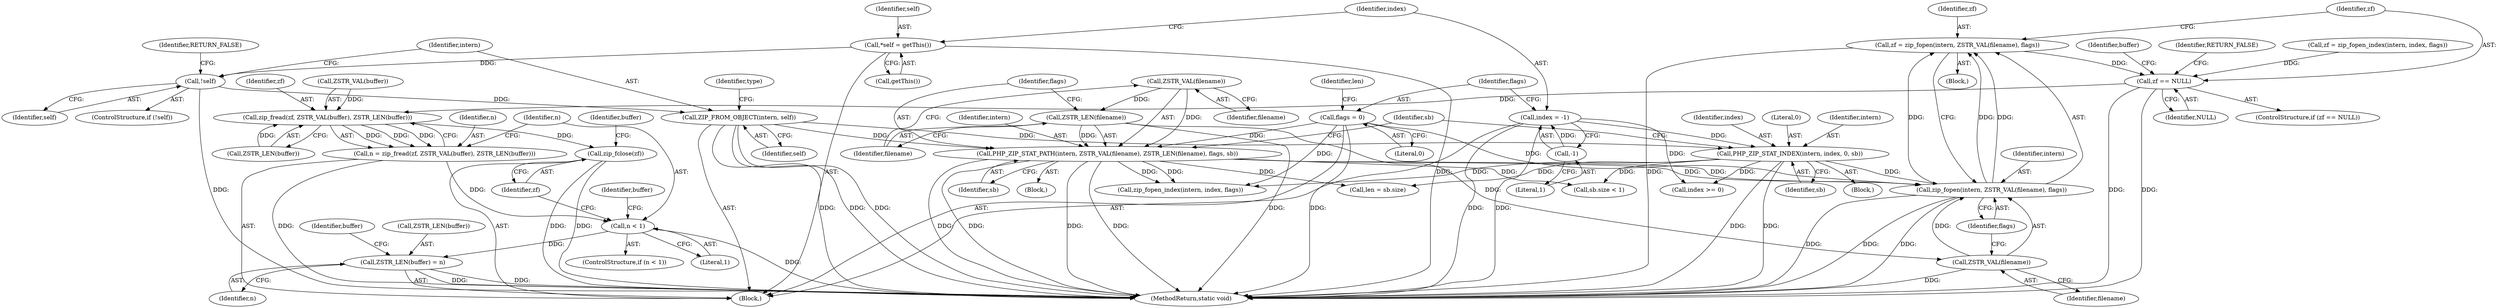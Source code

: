 digraph "0_php-src_3b8d4de300854b3517c7acb239b84f7726c1353c?w=1_0@API" {
"1000219" [label="(Call,zf = zip_fopen(intern, ZSTR_VAL(filename), flags))"];
"1000221" [label="(Call,zip_fopen(intern, ZSTR_VAL(filename), flags))"];
"1000159" [label="(Call,PHP_ZIP_STAT_PATH(intern, ZSTR_VAL(filename), ZSTR_LEN(filename), flags, sb))"];
"1000137" [label="(Call,ZIP_FROM_OBJECT(intern, self))"];
"1000133" [label="(Call,!self)"];
"1000108" [label="(Call,*self = getThis())"];
"1000161" [label="(Call,ZSTR_VAL(filename))"];
"1000163" [label="(Call,ZSTR_LEN(filename))"];
"1000119" [label="(Call,flags = 0)"];
"1000183" [label="(Call,PHP_ZIP_STAT_INDEX(intern, index, 0, sb))"];
"1000114" [label="(Call,index = -1)"];
"1000116" [label="(Call,-1)"];
"1000223" [label="(Call,ZSTR_VAL(filename))"];
"1000227" [label="(Call,zf == NULL)"];
"1000241" [label="(Call,zip_fread(zf, ZSTR_VAL(buffer), ZSTR_LEN(buffer)))"];
"1000239" [label="(Call,n = zip_fread(zf, ZSTR_VAL(buffer), ZSTR_LEN(buffer)))"];
"1000248" [label="(Call,n < 1)"];
"1000263" [label="(Call,ZSTR_LEN(buffer) = n)"];
"1000255" [label="(Call,zip_fclose(zf))"];
"1000139" [label="(Identifier,self)"];
"1000166" [label="(Identifier,sb)"];
"1000242" [label="(Identifier,zf)"];
"1000250" [label="(Literal,1)"];
"1000224" [label="(Identifier,filename)"];
"1000243" [label="(Call,ZSTR_VAL(buffer))"];
"1000220" [label="(Identifier,zf)"];
"1000247" [label="(ControlStructure,if (n < 1))"];
"1000221" [label="(Call,zip_fopen(intern, ZSTR_VAL(filename), flags))"];
"1000191" [label="(Identifier,sb)"];
"1000186" [label="(Literal,0)"];
"1000137" [label="(Call,ZIP_FROM_OBJECT(intern, self))"];
"1000223" [label="(Call,ZSTR_VAL(filename))"];
"1000256" [label="(Identifier,zf)"];
"1000222" [label="(Identifier,intern)"];
"1000249" [label="(Identifier,n)"];
"1000225" [label="(Identifier,flags)"];
"1000117" [label="(Literal,1)"];
"1000213" [label="(Call,zip_fopen_index(intern, index, flags))"];
"1000109" [label="(Identifier,self)"];
"1000248" [label="(Call,n < 1)"];
"1000165" [label="(Identifier,flags)"];
"1000189" [label="(Call,sb.size < 1)"];
"1000110" [label="(Call,getThis())"];
"1000120" [label="(Identifier,flags)"];
"1000184" [label="(Identifier,intern)"];
"1000219" [label="(Call,zf = zip_fopen(intern, ZSTR_VAL(filename), flags))"];
"1000161" [label="(Call,ZSTR_VAL(filename))"];
"1000142" [label="(Identifier,type)"];
"1000119" [label="(Call,flags = 0)"];
"1000164" [label="(Identifier,filename)"];
"1000136" [label="(Identifier,RETURN_FALSE)"];
"1000138" [label="(Identifier,intern)"];
"1000160" [label="(Identifier,intern)"];
"1000108" [label="(Call,*self = getThis())"];
"1000264" [label="(Call,ZSTR_LEN(buffer))"];
"1000211" [label="(Call,zf = zip_fopen_index(intern, index, flags))"];
"1000183" [label="(Call,PHP_ZIP_STAT_INDEX(intern, index, 0, sb))"];
"1000124" [label="(Identifier,len)"];
"1000245" [label="(Call,ZSTR_LEN(buffer))"];
"1000133" [label="(Call,!self)"];
"1000229" [label="(Identifier,NULL)"];
"1000240" [label="(Identifier,n)"];
"1000207" [label="(Call,index >= 0)"];
"1000266" [label="(Identifier,n)"];
"1000159" [label="(Call,PHP_ZIP_STAT_PATH(intern, ZSTR_VAL(filename), ZSTR_LEN(filename), flags, sb))"];
"1000187" [label="(Identifier,sb)"];
"1000162" [label="(Identifier,filename)"];
"1000168" [label="(Block,)"];
"1000255" [label="(Call,zip_fclose(zf))"];
"1000163" [label="(Call,ZSTR_LEN(filename))"];
"1000228" [label="(Identifier,zf)"];
"1000233" [label="(Identifier,buffer)"];
"1000269" [label="(MethodReturn,static void)"];
"1000116" [label="(Call,-1)"];
"1000241" [label="(Call,zip_fread(zf, ZSTR_VAL(buffer), ZSTR_LEN(buffer)))"];
"1000253" [label="(Identifier,buffer)"];
"1000201" [label="(Call,len = sb.size)"];
"1000115" [label="(Identifier,index)"];
"1000226" [label="(ControlStructure,if (zf == NULL))"];
"1000263" [label="(Call,ZSTR_LEN(buffer) = n)"];
"1000268" [label="(Identifier,buffer)"];
"1000134" [label="(Identifier,self)"];
"1000132" [label="(ControlStructure,if (!self))"];
"1000114" [label="(Call,index = -1)"];
"1000231" [label="(Identifier,RETURN_FALSE)"];
"1000260" [label="(Identifier,buffer)"];
"1000218" [label="(Block,)"];
"1000105" [label="(Block,)"];
"1000185" [label="(Identifier,index)"];
"1000121" [label="(Literal,0)"];
"1000239" [label="(Call,n = zip_fread(zf, ZSTR_VAL(buffer), ZSTR_LEN(buffer)))"];
"1000227" [label="(Call,zf == NULL)"];
"1000144" [label="(Block,)"];
"1000219" -> "1000218"  [label="AST: "];
"1000219" -> "1000221"  [label="CFG: "];
"1000220" -> "1000219"  [label="AST: "];
"1000221" -> "1000219"  [label="AST: "];
"1000228" -> "1000219"  [label="CFG: "];
"1000219" -> "1000269"  [label="DDG: "];
"1000221" -> "1000219"  [label="DDG: "];
"1000221" -> "1000219"  [label="DDG: "];
"1000221" -> "1000219"  [label="DDG: "];
"1000219" -> "1000227"  [label="DDG: "];
"1000221" -> "1000225"  [label="CFG: "];
"1000222" -> "1000221"  [label="AST: "];
"1000223" -> "1000221"  [label="AST: "];
"1000225" -> "1000221"  [label="AST: "];
"1000221" -> "1000269"  [label="DDG: "];
"1000221" -> "1000269"  [label="DDG: "];
"1000221" -> "1000269"  [label="DDG: "];
"1000159" -> "1000221"  [label="DDG: "];
"1000159" -> "1000221"  [label="DDG: "];
"1000183" -> "1000221"  [label="DDG: "];
"1000223" -> "1000221"  [label="DDG: "];
"1000119" -> "1000221"  [label="DDG: "];
"1000159" -> "1000144"  [label="AST: "];
"1000159" -> "1000166"  [label="CFG: "];
"1000160" -> "1000159"  [label="AST: "];
"1000161" -> "1000159"  [label="AST: "];
"1000163" -> "1000159"  [label="AST: "];
"1000165" -> "1000159"  [label="AST: "];
"1000166" -> "1000159"  [label="AST: "];
"1000191" -> "1000159"  [label="CFG: "];
"1000159" -> "1000269"  [label="DDG: "];
"1000159" -> "1000269"  [label="DDG: "];
"1000159" -> "1000269"  [label="DDG: "];
"1000159" -> "1000269"  [label="DDG: "];
"1000137" -> "1000159"  [label="DDG: "];
"1000161" -> "1000159"  [label="DDG: "];
"1000163" -> "1000159"  [label="DDG: "];
"1000119" -> "1000159"  [label="DDG: "];
"1000159" -> "1000189"  [label="DDG: "];
"1000159" -> "1000201"  [label="DDG: "];
"1000159" -> "1000213"  [label="DDG: "];
"1000159" -> "1000213"  [label="DDG: "];
"1000137" -> "1000105"  [label="AST: "];
"1000137" -> "1000139"  [label="CFG: "];
"1000138" -> "1000137"  [label="AST: "];
"1000139" -> "1000137"  [label="AST: "];
"1000142" -> "1000137"  [label="CFG: "];
"1000137" -> "1000269"  [label="DDG: "];
"1000137" -> "1000269"  [label="DDG: "];
"1000137" -> "1000269"  [label="DDG: "];
"1000133" -> "1000137"  [label="DDG: "];
"1000137" -> "1000183"  [label="DDG: "];
"1000133" -> "1000132"  [label="AST: "];
"1000133" -> "1000134"  [label="CFG: "];
"1000134" -> "1000133"  [label="AST: "];
"1000136" -> "1000133"  [label="CFG: "];
"1000138" -> "1000133"  [label="CFG: "];
"1000133" -> "1000269"  [label="DDG: "];
"1000108" -> "1000133"  [label="DDG: "];
"1000108" -> "1000105"  [label="AST: "];
"1000108" -> "1000110"  [label="CFG: "];
"1000109" -> "1000108"  [label="AST: "];
"1000110" -> "1000108"  [label="AST: "];
"1000115" -> "1000108"  [label="CFG: "];
"1000108" -> "1000269"  [label="DDG: "];
"1000161" -> "1000162"  [label="CFG: "];
"1000162" -> "1000161"  [label="AST: "];
"1000164" -> "1000161"  [label="CFG: "];
"1000161" -> "1000163"  [label="DDG: "];
"1000163" -> "1000164"  [label="CFG: "];
"1000164" -> "1000163"  [label="AST: "];
"1000165" -> "1000163"  [label="CFG: "];
"1000163" -> "1000269"  [label="DDG: "];
"1000163" -> "1000223"  [label="DDG: "];
"1000119" -> "1000105"  [label="AST: "];
"1000119" -> "1000121"  [label="CFG: "];
"1000120" -> "1000119"  [label="AST: "];
"1000121" -> "1000119"  [label="AST: "];
"1000124" -> "1000119"  [label="CFG: "];
"1000119" -> "1000269"  [label="DDG: "];
"1000119" -> "1000213"  [label="DDG: "];
"1000183" -> "1000168"  [label="AST: "];
"1000183" -> "1000187"  [label="CFG: "];
"1000184" -> "1000183"  [label="AST: "];
"1000185" -> "1000183"  [label="AST: "];
"1000186" -> "1000183"  [label="AST: "];
"1000187" -> "1000183"  [label="AST: "];
"1000191" -> "1000183"  [label="CFG: "];
"1000183" -> "1000269"  [label="DDG: "];
"1000183" -> "1000269"  [label="DDG: "];
"1000114" -> "1000183"  [label="DDG: "];
"1000183" -> "1000189"  [label="DDG: "];
"1000183" -> "1000201"  [label="DDG: "];
"1000183" -> "1000207"  [label="DDG: "];
"1000183" -> "1000213"  [label="DDG: "];
"1000114" -> "1000105"  [label="AST: "];
"1000114" -> "1000116"  [label="CFG: "];
"1000115" -> "1000114"  [label="AST: "];
"1000116" -> "1000114"  [label="AST: "];
"1000120" -> "1000114"  [label="CFG: "];
"1000114" -> "1000269"  [label="DDG: "];
"1000114" -> "1000269"  [label="DDG: "];
"1000116" -> "1000114"  [label="DDG: "];
"1000114" -> "1000207"  [label="DDG: "];
"1000116" -> "1000117"  [label="CFG: "];
"1000117" -> "1000116"  [label="AST: "];
"1000223" -> "1000224"  [label="CFG: "];
"1000224" -> "1000223"  [label="AST: "];
"1000225" -> "1000223"  [label="CFG: "];
"1000223" -> "1000269"  [label="DDG: "];
"1000227" -> "1000226"  [label="AST: "];
"1000227" -> "1000229"  [label="CFG: "];
"1000228" -> "1000227"  [label="AST: "];
"1000229" -> "1000227"  [label="AST: "];
"1000231" -> "1000227"  [label="CFG: "];
"1000233" -> "1000227"  [label="CFG: "];
"1000227" -> "1000269"  [label="DDG: "];
"1000227" -> "1000269"  [label="DDG: "];
"1000211" -> "1000227"  [label="DDG: "];
"1000227" -> "1000241"  [label="DDG: "];
"1000241" -> "1000239"  [label="AST: "];
"1000241" -> "1000245"  [label="CFG: "];
"1000242" -> "1000241"  [label="AST: "];
"1000243" -> "1000241"  [label="AST: "];
"1000245" -> "1000241"  [label="AST: "];
"1000239" -> "1000241"  [label="CFG: "];
"1000241" -> "1000239"  [label="DDG: "];
"1000241" -> "1000239"  [label="DDG: "];
"1000241" -> "1000239"  [label="DDG: "];
"1000243" -> "1000241"  [label="DDG: "];
"1000245" -> "1000241"  [label="DDG: "];
"1000241" -> "1000255"  [label="DDG: "];
"1000239" -> "1000105"  [label="AST: "];
"1000240" -> "1000239"  [label="AST: "];
"1000249" -> "1000239"  [label="CFG: "];
"1000239" -> "1000269"  [label="DDG: "];
"1000239" -> "1000248"  [label="DDG: "];
"1000248" -> "1000247"  [label="AST: "];
"1000248" -> "1000250"  [label="CFG: "];
"1000249" -> "1000248"  [label="AST: "];
"1000250" -> "1000248"  [label="AST: "];
"1000253" -> "1000248"  [label="CFG: "];
"1000256" -> "1000248"  [label="CFG: "];
"1000248" -> "1000269"  [label="DDG: "];
"1000248" -> "1000263"  [label="DDG: "];
"1000263" -> "1000105"  [label="AST: "];
"1000263" -> "1000266"  [label="CFG: "];
"1000264" -> "1000263"  [label="AST: "];
"1000266" -> "1000263"  [label="AST: "];
"1000268" -> "1000263"  [label="CFG: "];
"1000263" -> "1000269"  [label="DDG: "];
"1000263" -> "1000269"  [label="DDG: "];
"1000255" -> "1000105"  [label="AST: "];
"1000255" -> "1000256"  [label="CFG: "];
"1000256" -> "1000255"  [label="AST: "];
"1000260" -> "1000255"  [label="CFG: "];
"1000255" -> "1000269"  [label="DDG: "];
"1000255" -> "1000269"  [label="DDG: "];
}
